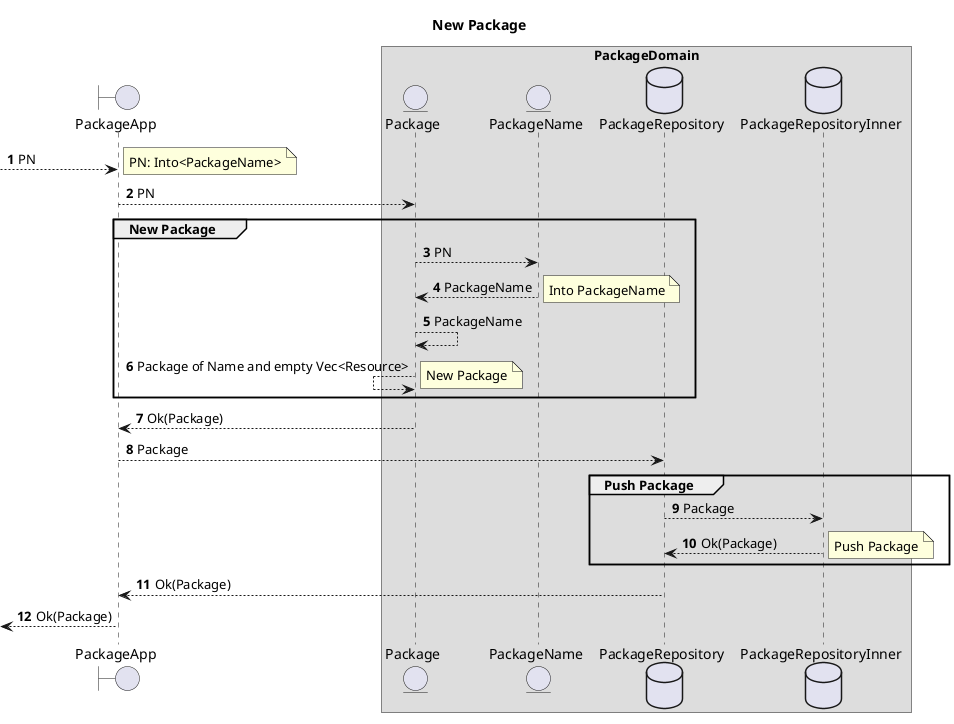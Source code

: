 @startuml
title New Package
autonumber

boundary PackageApp
entity Package
entity PackageName
database PackageRepository
database PackageRepositoryInner

box PackageDomain
    participant Package
    participant PackageName
    participant PackageRepository
    participant PackageRepositoryInner
end box

--> PackageApp : PN
note right: PN: Into<PackageName>
PackageApp --> Package : PN
group New Package
    Package --> PackageName : PN
    Package <-- PackageName : PackageName
    note right: Into PackageName
    Package --> Package : PackageName
    Package <-- Package : Package of Name and empty Vec<Resource>
    note right: New Package
end
PackageApp <-- Package : Ok(Package)
PackageApp --> PackageRepository : Package
group Push Package
    PackageRepository --> PackageRepositoryInner : Package
    PackageRepository <-- PackageRepositoryInner : Ok(Package)
    note right: Push Package
end
PackageApp <-- PackageRepository : Ok(Package)
<-- PackageApp : Ok(Package)

@enduml